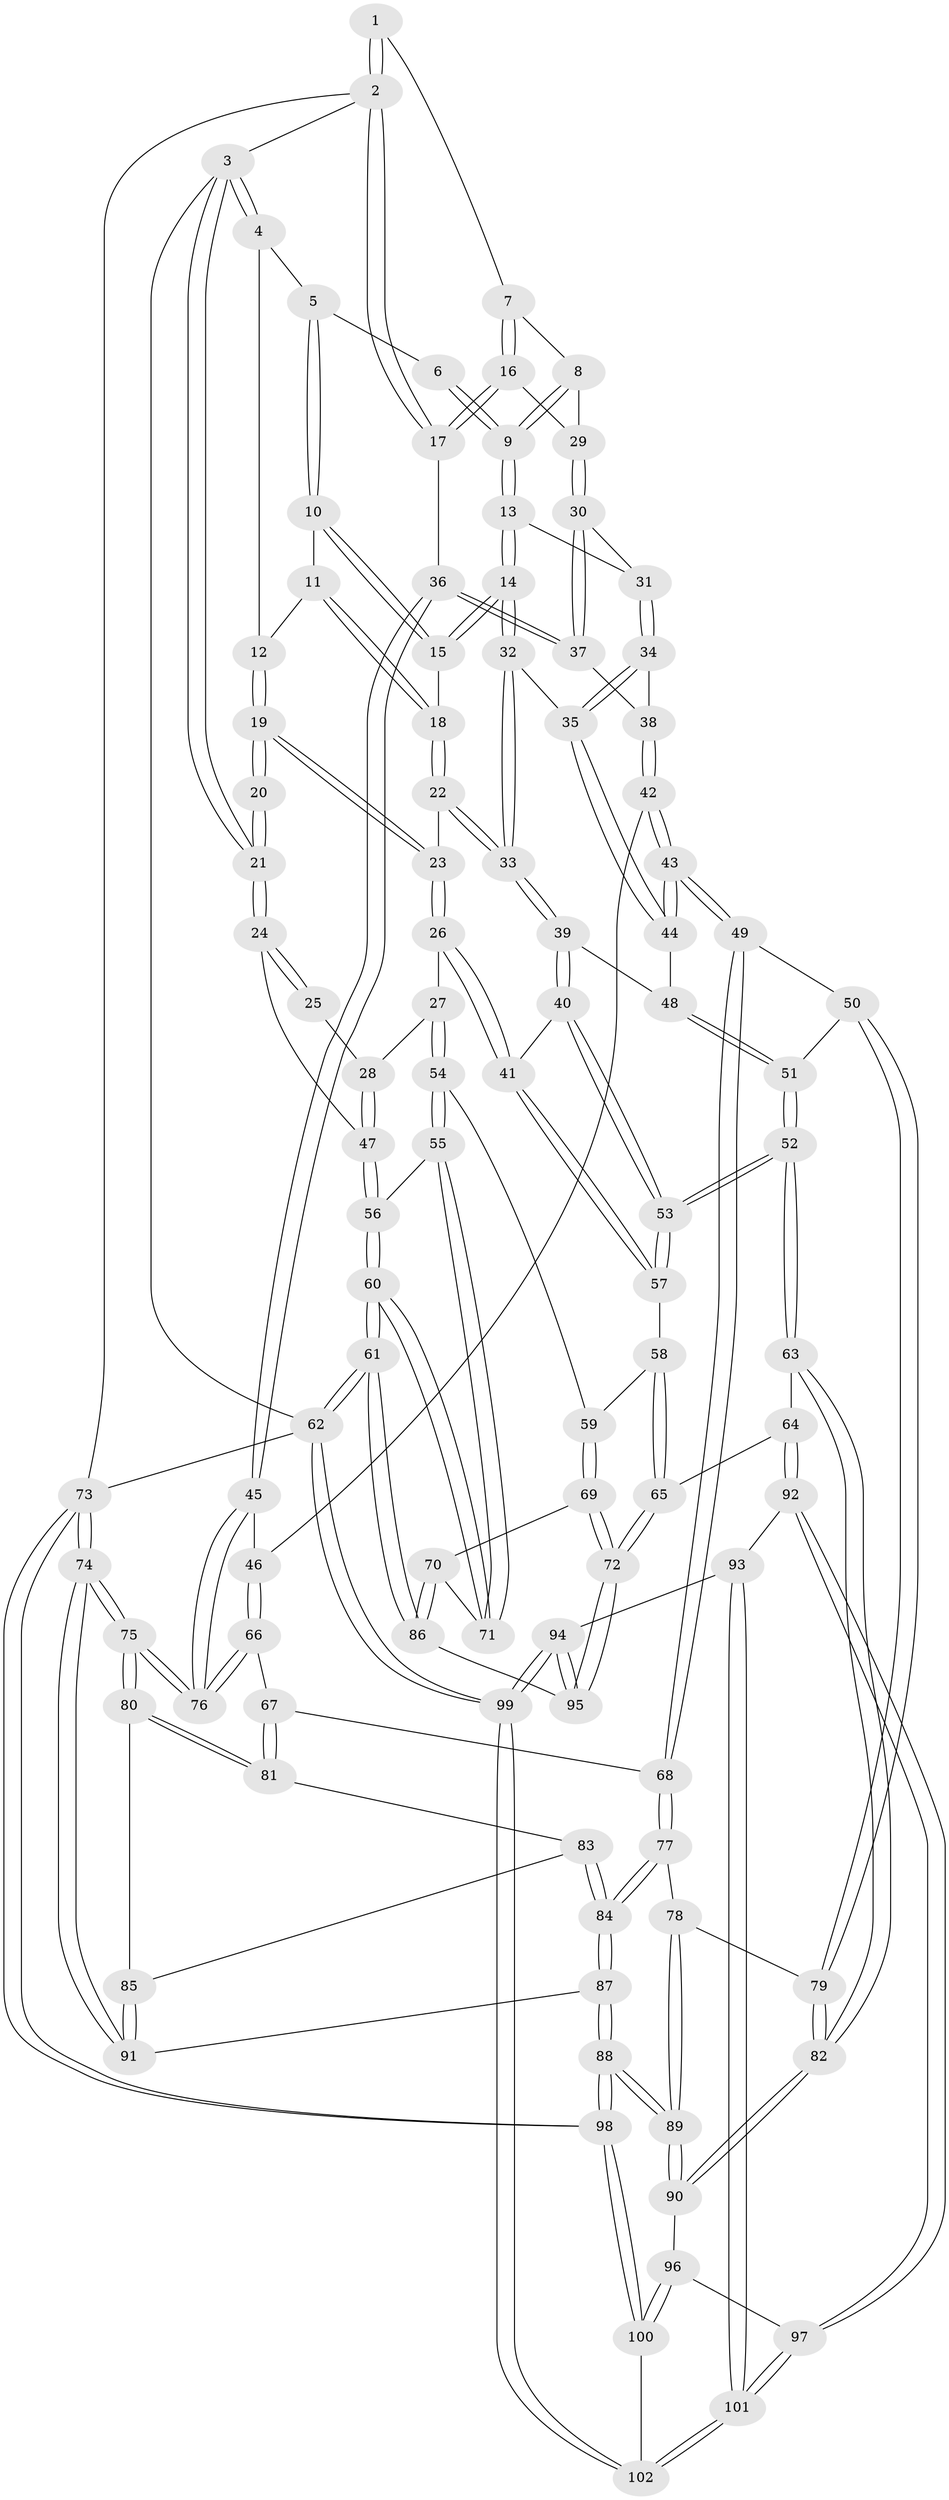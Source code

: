 // coarse degree distribution, {3: 0.2903225806451613, 4: 0.3548387096774194, 5: 0.1935483870967742, 6: 0.0967741935483871, 7: 0.03225806451612903, 2: 0.03225806451612903}
// Generated by graph-tools (version 1.1) at 2025/38/03/04/25 23:38:29]
// undirected, 102 vertices, 252 edges
graph export_dot {
  node [color=gray90,style=filled];
  1 [pos="+0.8395438430997979+0"];
  2 [pos="+1+0"];
  3 [pos="+0+0"];
  4 [pos="+0.1405689344476561+0"];
  5 [pos="+0.5216505541507016+0"];
  6 [pos="+0.6145737138162274+0"];
  7 [pos="+0.8457966410308225+0"];
  8 [pos="+0.8043555835532514+0.1040441009652785"];
  9 [pos="+0.7472199102800713+0.1507267174466871"];
  10 [pos="+0.5210667718416928+0"];
  11 [pos="+0.37453288905732063+0.08705343805715852"];
  12 [pos="+0.24174956580844345+0.06268540616827648"];
  13 [pos="+0.728681161433084+0.16690488777380375"];
  14 [pos="+0.6307367717911421+0.16734129011836335"];
  15 [pos="+0.5743999820873339+0.06782911938096173"];
  16 [pos="+1+0.1674215147682968"];
  17 [pos="+1+0.26396372942368646"];
  18 [pos="+0.39630656923571717+0.15698364353128053"];
  19 [pos="+0.2145264921353581+0.144404262623695"];
  20 [pos="+0.14270315342726134+0.1427288017007347"];
  21 [pos="+0+0"];
  22 [pos="+0.389799511107029+0.20496739667745117"];
  23 [pos="+0.2572741483994434+0.2431820980805244"];
  24 [pos="+0+0.022904772368377554"];
  25 [pos="+0.10258626782784004+0.17812850204062378"];
  26 [pos="+0.23443209543490134+0.3005484104561185"];
  27 [pos="+0.1432099390590064+0.3415580639042124"];
  28 [pos="+0.06827708470888827+0.3104990216277788"];
  29 [pos="+0.8506637445406621+0.12588066222581418"];
  30 [pos="+0.9044857533942371+0.2720588766148661"];
  31 [pos="+0.7380741150516096+0.18394596481995343"];
  32 [pos="+0.6260146397049099+0.17434466883841612"];
  33 [pos="+0.5188224032879336+0.3008292015581416"];
  34 [pos="+0.7714819232899612+0.3048478075964959"];
  35 [pos="+0.7092443514836608+0.36765657667725576"];
  36 [pos="+1+0.3647952944297728"];
  37 [pos="+0.9114154048295611+0.27918709225513644"];
  38 [pos="+0.801910162604773+0.3214069615231244"];
  39 [pos="+0.5181167783629687+0.3177262997990388"];
  40 [pos="+0.4863999411504253+0.3817980348115467"];
  41 [pos="+0.32266785677628873+0.3908430271247401"];
  42 [pos="+0.8698227601932691+0.4886152242944827"];
  43 [pos="+0.8332989496369343+0.507890856037635"];
  44 [pos="+0.6968642911618104+0.3890404895685554"];
  45 [pos="+1+0.37233300005306996"];
  46 [pos="+0.9843842100787863+0.4703235642303792"];
  47 [pos="+0+0.2964012410240587"];
  48 [pos="+0.6856671854668203+0.39095488631922726"];
  49 [pos="+0.7603235967841161+0.6016139668654594"];
  50 [pos="+0.7352116656037502+0.6015413163413508"];
  51 [pos="+0.5860962365614258+0.5938065400909548"];
  52 [pos="+0.5372544577079064+0.6036542492817268"];
  53 [pos="+0.5192311822635992+0.5699837722946751"];
  54 [pos="+0.13748493428573466+0.5310059867870807"];
  55 [pos="+0.07584205475548465+0.5506516540064725"];
  56 [pos="+0+0.512380671438082"];
  57 [pos="+0.2917975957060606+0.5039144228355704"];
  58 [pos="+0.2897569438241012+0.5055037524274537"];
  59 [pos="+0.14607592420924384+0.5351178580390424"];
  60 [pos="+0+0.9879895584952679"];
  61 [pos="+0+1"];
  62 [pos="+0+1"];
  63 [pos="+0.5351815771998144+0.6081129807635731"];
  64 [pos="+0.4236380851260031+0.6936187201831631"];
  65 [pos="+0.32927864522700323+0.6859279522070929"];
  66 [pos="+0.943114763007905+0.6857711738726759"];
  67 [pos="+0.9162989748584877+0.6949378547996844"];
  68 [pos="+0.77898765938706+0.6395122392188299"];
  69 [pos="+0.2370655331265008+0.7118442839199942"];
  70 [pos="+0.13941188321790904+0.7378203450932715"];
  71 [pos="+0.06312414323852834+0.7239765395025737"];
  72 [pos="+0.23878297410651556+0.7127185051872864"];
  73 [pos="+1+1"];
  74 [pos="+1+1"];
  75 [pos="+1+0.9987171569580129"];
  76 [pos="+1+0.8746468183631048"];
  77 [pos="+0.7802500438914581+0.7386635721403569"];
  78 [pos="+0.7319090085786256+0.766340020357761"];
  79 [pos="+0.6711726284024974+0.7810526278382675"];
  80 [pos="+0.9561135687921876+0.797498277203251"];
  81 [pos="+0.9048384354591212+0.754178434456561"];
  82 [pos="+0.6145602067347614+0.8033969302349292"];
  83 [pos="+0.8892775979372763+0.7645913411278921"];
  84 [pos="+0.8102827640852555+0.7869704245379013"];
  85 [pos="+0.8996483592354664+0.8133283346933607"];
  86 [pos="+0.12590103361648503+0.8239091502794773"];
  87 [pos="+0.8147342306376076+0.8445543847476222"];
  88 [pos="+0.7679239669224175+0.95143407785797"];
  89 [pos="+0.710883783818639+0.911152077476505"];
  90 [pos="+0.6113989659967841+0.8590161579228976"];
  91 [pos="+0.8809842111453384+0.8413615110659123"];
  92 [pos="+0.42281657033577363+0.7750063634688363"];
  93 [pos="+0.2727193509397524+0.8879956445707534"];
  94 [pos="+0.2603727125716197+0.8881985072374619"];
  95 [pos="+0.24611368537038553+0.8411501754463574"];
  96 [pos="+0.5997207882243158+0.8666306948231371"];
  97 [pos="+0.4783626147946434+0.9037675292144755"];
  98 [pos="+0.8760932710705777+1"];
  99 [pos="+0+1"];
  100 [pos="+0.5961863567915114+1"];
  101 [pos="+0.4495057680780816+0.9548145325045305"];
  102 [pos="+0.45816623935086576+1"];
  1 -- 2;
  1 -- 2;
  1 -- 7;
  2 -- 3;
  2 -- 17;
  2 -- 17;
  2 -- 73;
  3 -- 4;
  3 -- 4;
  3 -- 21;
  3 -- 21;
  3 -- 62;
  4 -- 5;
  4 -- 12;
  5 -- 6;
  5 -- 10;
  5 -- 10;
  6 -- 9;
  6 -- 9;
  7 -- 8;
  7 -- 16;
  7 -- 16;
  8 -- 9;
  8 -- 9;
  8 -- 29;
  9 -- 13;
  9 -- 13;
  10 -- 11;
  10 -- 15;
  10 -- 15;
  11 -- 12;
  11 -- 18;
  11 -- 18;
  12 -- 19;
  12 -- 19;
  13 -- 14;
  13 -- 14;
  13 -- 31;
  14 -- 15;
  14 -- 15;
  14 -- 32;
  14 -- 32;
  15 -- 18;
  16 -- 17;
  16 -- 17;
  16 -- 29;
  17 -- 36;
  18 -- 22;
  18 -- 22;
  19 -- 20;
  19 -- 20;
  19 -- 23;
  19 -- 23;
  20 -- 21;
  20 -- 21;
  21 -- 24;
  21 -- 24;
  22 -- 23;
  22 -- 33;
  22 -- 33;
  23 -- 26;
  23 -- 26;
  24 -- 25;
  24 -- 25;
  24 -- 47;
  25 -- 28;
  26 -- 27;
  26 -- 41;
  26 -- 41;
  27 -- 28;
  27 -- 54;
  27 -- 54;
  28 -- 47;
  28 -- 47;
  29 -- 30;
  29 -- 30;
  30 -- 31;
  30 -- 37;
  30 -- 37;
  31 -- 34;
  31 -- 34;
  32 -- 33;
  32 -- 33;
  32 -- 35;
  33 -- 39;
  33 -- 39;
  34 -- 35;
  34 -- 35;
  34 -- 38;
  35 -- 44;
  35 -- 44;
  36 -- 37;
  36 -- 37;
  36 -- 45;
  36 -- 45;
  37 -- 38;
  38 -- 42;
  38 -- 42;
  39 -- 40;
  39 -- 40;
  39 -- 48;
  40 -- 41;
  40 -- 53;
  40 -- 53;
  41 -- 57;
  41 -- 57;
  42 -- 43;
  42 -- 43;
  42 -- 46;
  43 -- 44;
  43 -- 44;
  43 -- 49;
  43 -- 49;
  44 -- 48;
  45 -- 46;
  45 -- 76;
  45 -- 76;
  46 -- 66;
  46 -- 66;
  47 -- 56;
  47 -- 56;
  48 -- 51;
  48 -- 51;
  49 -- 50;
  49 -- 68;
  49 -- 68;
  50 -- 51;
  50 -- 79;
  50 -- 79;
  51 -- 52;
  51 -- 52;
  52 -- 53;
  52 -- 53;
  52 -- 63;
  52 -- 63;
  53 -- 57;
  53 -- 57;
  54 -- 55;
  54 -- 55;
  54 -- 59;
  55 -- 56;
  55 -- 71;
  55 -- 71;
  56 -- 60;
  56 -- 60;
  57 -- 58;
  58 -- 59;
  58 -- 65;
  58 -- 65;
  59 -- 69;
  59 -- 69;
  60 -- 61;
  60 -- 61;
  60 -- 71;
  60 -- 71;
  61 -- 62;
  61 -- 62;
  61 -- 86;
  61 -- 86;
  62 -- 99;
  62 -- 99;
  62 -- 73;
  63 -- 64;
  63 -- 82;
  63 -- 82;
  64 -- 65;
  64 -- 92;
  64 -- 92;
  65 -- 72;
  65 -- 72;
  66 -- 67;
  66 -- 76;
  66 -- 76;
  67 -- 68;
  67 -- 81;
  67 -- 81;
  68 -- 77;
  68 -- 77;
  69 -- 70;
  69 -- 72;
  69 -- 72;
  70 -- 71;
  70 -- 86;
  70 -- 86;
  72 -- 95;
  72 -- 95;
  73 -- 74;
  73 -- 74;
  73 -- 98;
  73 -- 98;
  74 -- 75;
  74 -- 75;
  74 -- 91;
  74 -- 91;
  75 -- 76;
  75 -- 76;
  75 -- 80;
  75 -- 80;
  77 -- 78;
  77 -- 84;
  77 -- 84;
  78 -- 79;
  78 -- 89;
  78 -- 89;
  79 -- 82;
  79 -- 82;
  80 -- 81;
  80 -- 81;
  80 -- 85;
  81 -- 83;
  82 -- 90;
  82 -- 90;
  83 -- 84;
  83 -- 84;
  83 -- 85;
  84 -- 87;
  84 -- 87;
  85 -- 91;
  85 -- 91;
  86 -- 95;
  87 -- 88;
  87 -- 88;
  87 -- 91;
  88 -- 89;
  88 -- 89;
  88 -- 98;
  88 -- 98;
  89 -- 90;
  89 -- 90;
  90 -- 96;
  92 -- 93;
  92 -- 97;
  92 -- 97;
  93 -- 94;
  93 -- 101;
  93 -- 101;
  94 -- 95;
  94 -- 95;
  94 -- 99;
  94 -- 99;
  96 -- 97;
  96 -- 100;
  96 -- 100;
  97 -- 101;
  97 -- 101;
  98 -- 100;
  98 -- 100;
  99 -- 102;
  99 -- 102;
  100 -- 102;
  101 -- 102;
  101 -- 102;
}
